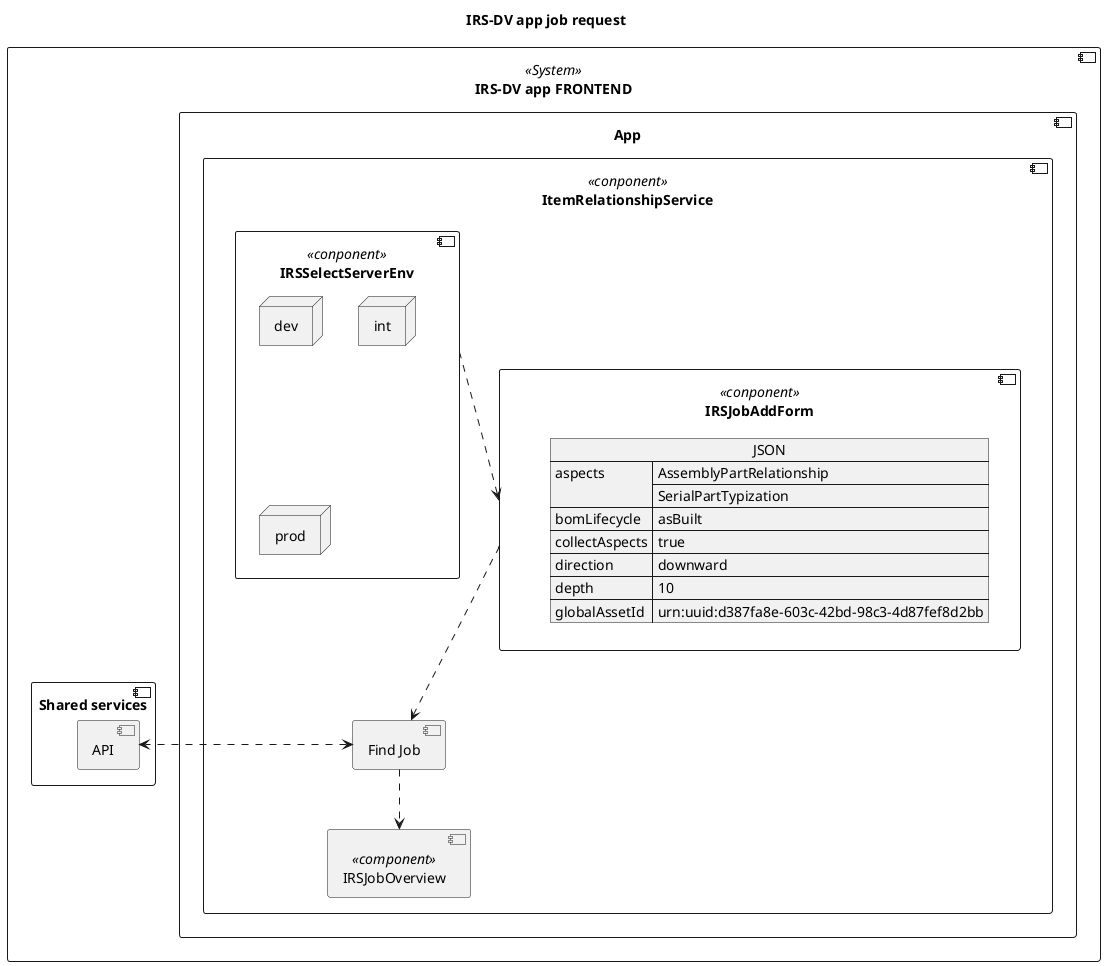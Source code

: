 @startuml
title: IRS-DV app job request
allowmixing


component "IRS-DV app FRONTEND" as irsdv  << System >> {

component App as mainPage {
component "ItemRelationshipService" as request  << conponent >>{

component "IRSSelectServerEnv" as env << conponent >> {
node dev
node int
node prod
}

component "IRSJobAddForm" as parameters  << conponent >> {
json JSON {
  "aspects": [
    "AssemblyPartRelationship",
    "SerialPartTypization"
  ],
  "bomLifecycle": "asBuilt",
  "collectAspects": true,
  "direction": "downward",
  "depth": 10,
  "globalAssetId": "urn:uuid:d387fa8e-603c-42bd-98c3-4d87fef8d2bb"
}
}
component "Find Job" as button

component "IRSJobOverview" as table << component >>
}

}

component "Shared services" {
component "API" as api
}


env ..> parameters 
parameters ..> button
button <.> api
button ..> table


@enduml